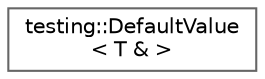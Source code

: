 digraph "Graphical Class Hierarchy"
{
 // LATEX_PDF_SIZE
  bgcolor="transparent";
  edge [fontname=Helvetica,fontsize=10,labelfontname=Helvetica,labelfontsize=10];
  node [fontname=Helvetica,fontsize=10,shape=box,height=0.2,width=0.4];
  rankdir="LR";
  Node0 [id="Node000000",label="testing::DefaultValue\l\< T & \>",height=0.2,width=0.4,color="grey40", fillcolor="white", style="filled",URL="$classtesting_1_1DefaultValue_3_01T_01_6_01_4.html",tooltip=" "];
}
